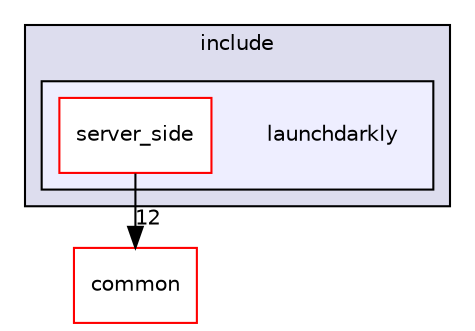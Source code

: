 digraph "include/launchdarkly" {
  compound=true
  node [ fontsize="10", fontname="Helvetica"];
  edge [ labelfontsize="10", labelfontname="Helvetica"];
  subgraph clusterdir_64935be2e6acbe67e7af58c3c88223ed {
    graph [ bgcolor="#ddddee", pencolor="black", label="include" fontname="Helvetica", fontsize="10", URL="dir_64935be2e6acbe67e7af58c3c88223ed.html"]
  subgraph clusterdir_560c1b3961203e445a6c2c50c3f15f14 {
    graph [ bgcolor="#eeeeff", pencolor="black", label="" URL="dir_560c1b3961203e445a6c2c50c3f15f14.html"];
    dir_560c1b3961203e445a6c2c50c3f15f14 [shape=plaintext label="launchdarkly"];
  dir_f677846bdc19df54f381069c4df32a9f [shape=box label="server_side" fillcolor="white" style="filled" color="red" URL="dir_f677846bdc19df54f381069c4df32a9f.html"];
  }
  }
  dir_bdd9a5d540de89e9fe90efdfc6973a4f [shape=box label="common" fillcolor="white" style="filled" color="red" URL="dir_bdd9a5d540de89e9fe90efdfc6973a4f.html"];
  dir_f677846bdc19df54f381069c4df32a9f->dir_bdd9a5d540de89e9fe90efdfc6973a4f [headlabel="12", labeldistance=1.5 headhref="dir_000029_000000.html"];
}
